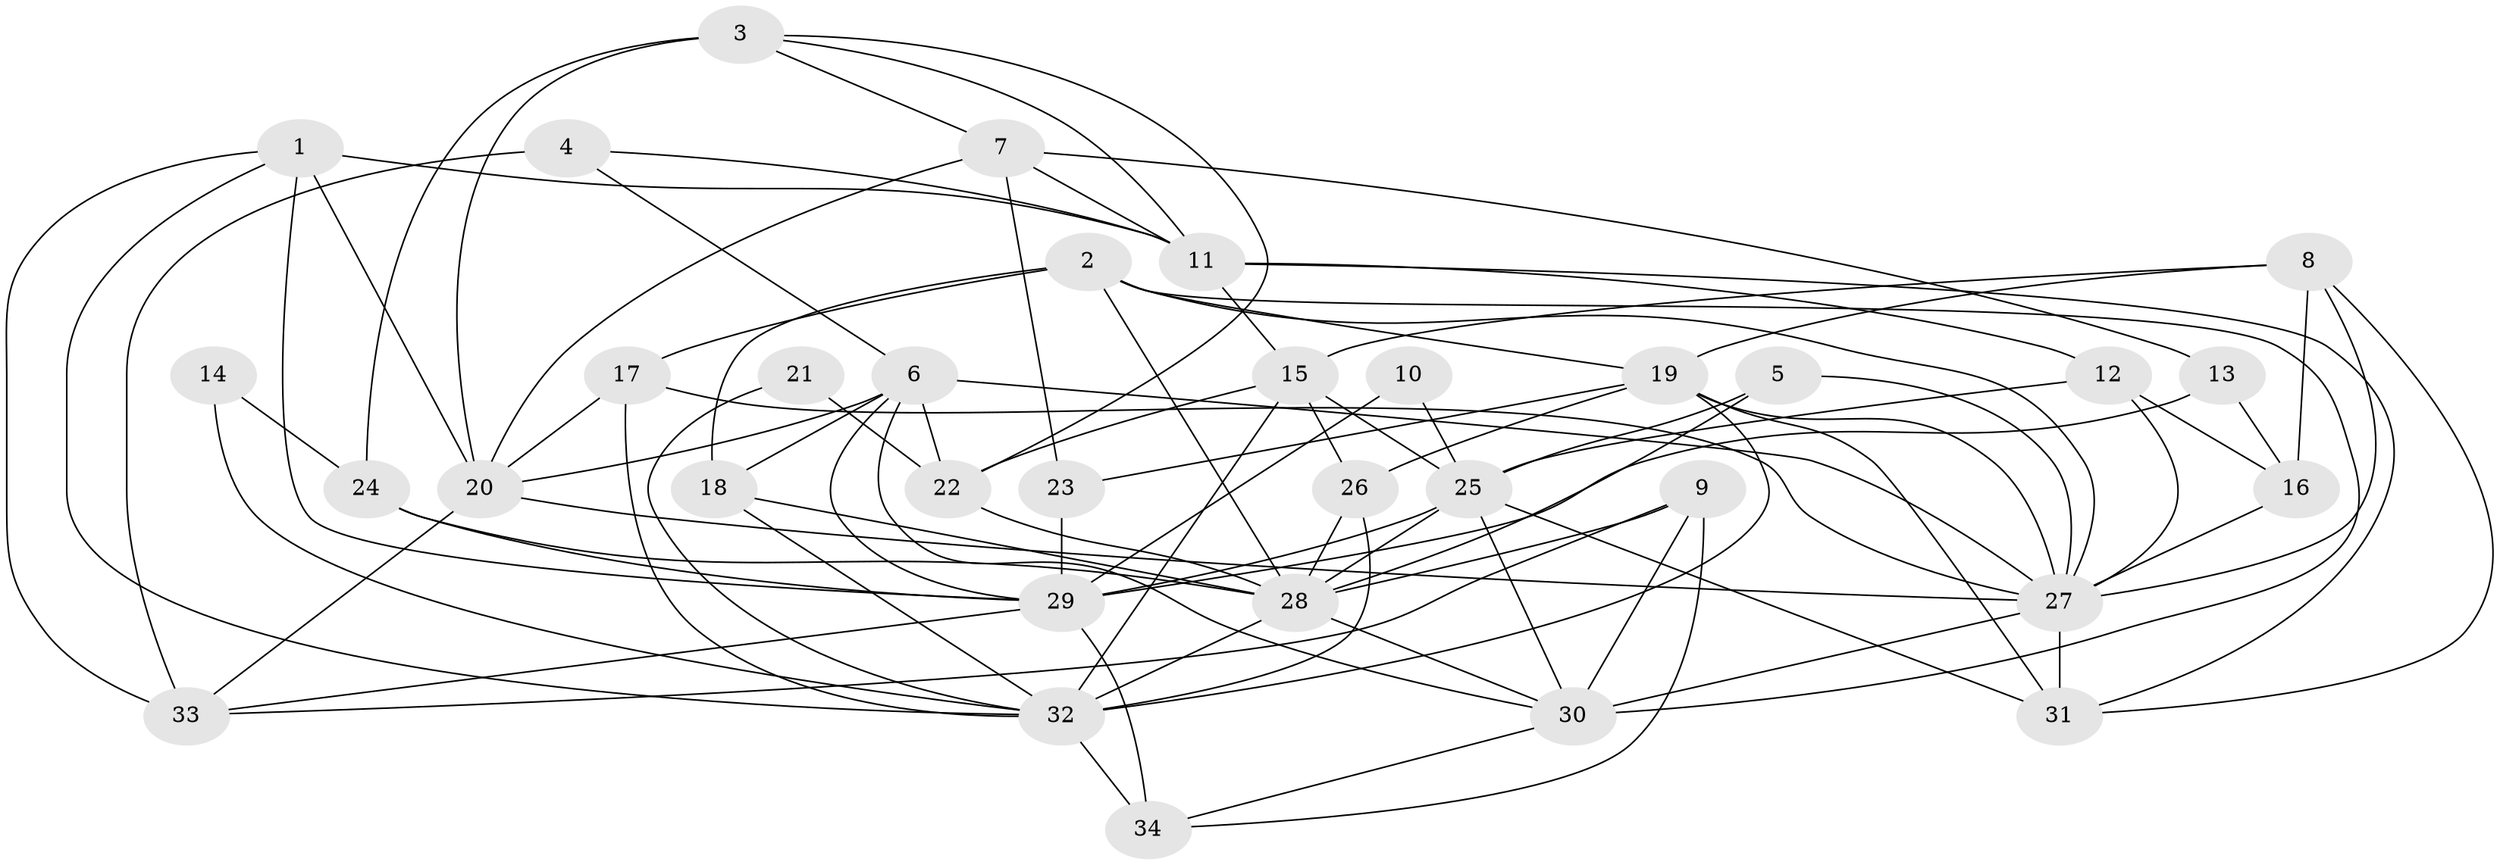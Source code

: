 // original degree distribution, {5: 0.1323529411764706, 4: 0.3235294117647059, 3: 0.3235294117647059, 6: 0.11764705882352941, 2: 0.07352941176470588, 8: 0.014705882352941176, 7: 0.014705882352941176}
// Generated by graph-tools (version 1.1) at 2025/46/03/06/25 01:46:56]
// undirected, 34 vertices, 90 edges
graph export_dot {
graph [start="1"]
  node [color=gray90,style=filled];
  1;
  2;
  3;
  4;
  5;
  6;
  7;
  8;
  9;
  10;
  11;
  12;
  13;
  14;
  15;
  16;
  17;
  18;
  19;
  20;
  21;
  22;
  23;
  24;
  25;
  26;
  27;
  28;
  29;
  30;
  31;
  32;
  33;
  34;
  1 -- 11 [weight=1.0];
  1 -- 20 [weight=1.0];
  1 -- 29 [weight=1.0];
  1 -- 32 [weight=1.0];
  1 -- 33 [weight=1.0];
  2 -- 17 [weight=1.0];
  2 -- 18 [weight=1.0];
  2 -- 19 [weight=1.0];
  2 -- 27 [weight=1.0];
  2 -- 28 [weight=1.0];
  2 -- 30 [weight=1.0];
  3 -- 7 [weight=1.0];
  3 -- 11 [weight=1.0];
  3 -- 20 [weight=1.0];
  3 -- 22 [weight=1.0];
  3 -- 24 [weight=2.0];
  4 -- 6 [weight=1.0];
  4 -- 11 [weight=1.0];
  4 -- 33 [weight=1.0];
  5 -- 25 [weight=1.0];
  5 -- 27 [weight=1.0];
  5 -- 28 [weight=1.0];
  6 -- 18 [weight=1.0];
  6 -- 20 [weight=1.0];
  6 -- 22 [weight=1.0];
  6 -- 27 [weight=1.0];
  6 -- 29 [weight=1.0];
  6 -- 30 [weight=1.0];
  7 -- 11 [weight=2.0];
  7 -- 13 [weight=1.0];
  7 -- 20 [weight=1.0];
  7 -- 23 [weight=2.0];
  8 -- 15 [weight=1.0];
  8 -- 16 [weight=1.0];
  8 -- 19 [weight=1.0];
  8 -- 27 [weight=1.0];
  8 -- 31 [weight=1.0];
  9 -- 28 [weight=2.0];
  9 -- 30 [weight=1.0];
  9 -- 33 [weight=1.0];
  9 -- 34 [weight=1.0];
  10 -- 25 [weight=1.0];
  10 -- 29 [weight=2.0];
  11 -- 12 [weight=1.0];
  11 -- 15 [weight=1.0];
  11 -- 31 [weight=1.0];
  12 -- 16 [weight=1.0];
  12 -- 25 [weight=1.0];
  12 -- 27 [weight=1.0];
  13 -- 16 [weight=1.0];
  13 -- 29 [weight=2.0];
  14 -- 24 [weight=1.0];
  14 -- 32 [weight=1.0];
  15 -- 22 [weight=1.0];
  15 -- 25 [weight=1.0];
  15 -- 26 [weight=1.0];
  15 -- 32 [weight=1.0];
  16 -- 27 [weight=1.0];
  17 -- 20 [weight=1.0];
  17 -- 27 [weight=1.0];
  17 -- 32 [weight=1.0];
  18 -- 28 [weight=2.0];
  18 -- 32 [weight=1.0];
  19 -- 23 [weight=1.0];
  19 -- 26 [weight=1.0];
  19 -- 27 [weight=1.0];
  19 -- 31 [weight=1.0];
  19 -- 32 [weight=1.0];
  20 -- 27 [weight=1.0];
  20 -- 33 [weight=1.0];
  21 -- 22 [weight=1.0];
  21 -- 32 [weight=1.0];
  22 -- 28 [weight=1.0];
  23 -- 29 [weight=1.0];
  24 -- 28 [weight=1.0];
  24 -- 29 [weight=1.0];
  25 -- 28 [weight=1.0];
  25 -- 29 [weight=2.0];
  25 -- 30 [weight=1.0];
  25 -- 31 [weight=1.0];
  26 -- 28 [weight=1.0];
  26 -- 32 [weight=1.0];
  27 -- 30 [weight=1.0];
  27 -- 31 [weight=1.0];
  28 -- 30 [weight=1.0];
  28 -- 32 [weight=1.0];
  29 -- 33 [weight=1.0];
  29 -- 34 [weight=1.0];
  30 -- 34 [weight=1.0];
  32 -- 34 [weight=2.0];
}
